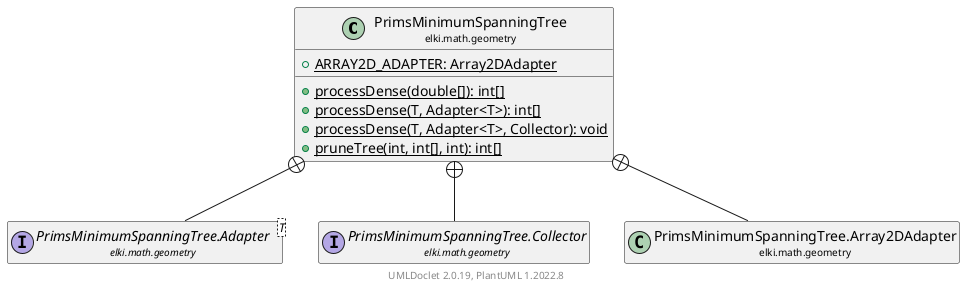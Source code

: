 @startuml
    remove .*\.(Instance|Par|Parameterizer|Factory)$
    set namespaceSeparator none
    hide empty fields
    hide empty methods

    class "<size:14>PrimsMinimumSpanningTree\n<size:10>elki.math.geometry" as elki.math.geometry.PrimsMinimumSpanningTree [[PrimsMinimumSpanningTree.html]] {
        {static} +ARRAY2D_ADAPTER: Array2DAdapter
        {static} +processDense(double[]): int[]
        {static} +processDense(T, Adapter<T>): int[]
        {static} +processDense(T, Adapter<T>, Collector): void
        {static} +pruneTree(int, int[], int): int[]
    }
    interface "<size:14>PrimsMinimumSpanningTree.Adapter\n<size:10>elki.math.geometry" as elki.math.geometry.PrimsMinimumSpanningTree.Adapter<T> [[PrimsMinimumSpanningTree.Adapter.html]]
    interface "<size:14>PrimsMinimumSpanningTree.Collector\n<size:10>elki.math.geometry" as elki.math.geometry.PrimsMinimumSpanningTree.Collector [[PrimsMinimumSpanningTree.Collector.html]]
    class "<size:14>PrimsMinimumSpanningTree.Array2DAdapter\n<size:10>elki.math.geometry" as elki.math.geometry.PrimsMinimumSpanningTree.Array2DAdapter [[PrimsMinimumSpanningTree.Array2DAdapter.html]]

    elki.math.geometry.PrimsMinimumSpanningTree +-- elki.math.geometry.PrimsMinimumSpanningTree.Adapter
    elki.math.geometry.PrimsMinimumSpanningTree +-- elki.math.geometry.PrimsMinimumSpanningTree.Collector
    elki.math.geometry.PrimsMinimumSpanningTree +-- elki.math.geometry.PrimsMinimumSpanningTree.Array2DAdapter

    center footer UMLDoclet 2.0.19, PlantUML 1.2022.8
@enduml
